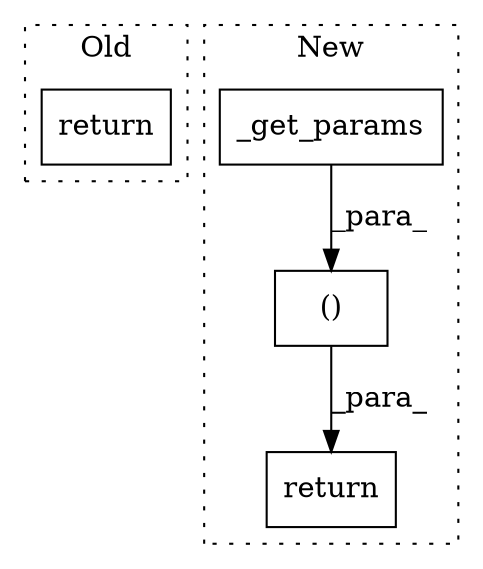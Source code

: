 digraph G {
subgraph cluster0 {
1 [label="return" a="41" s="508" l="7" shape="box"];
label = "Old";
style="dotted";
}
subgraph cluster1 {
2 [label="_get_params" a="32" s="641" l="13" shape="box"];
3 [label="()" a="106" s="633" l="55" shape="box"];
4 [label="return" a="41" s="608" l="7" shape="box"];
label = "New";
style="dotted";
}
2 -> 3 [label="_para_"];
3 -> 4 [label="_para_"];
}